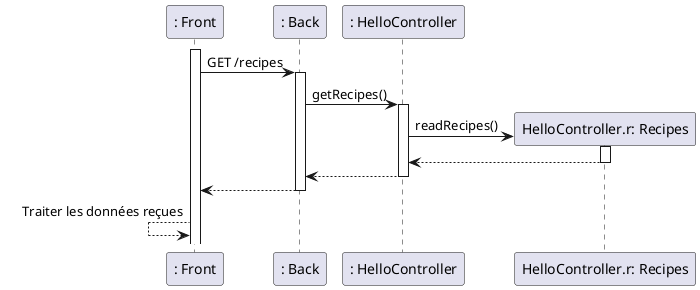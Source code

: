 @startuml recipes

participant ": Front" as ft
participant ": Back" as bk
participant ": HelloController" as hc

activate ft
ft -> bk : GET /recipes
activate bk
bk -> hc : getRecipes()
activate hc
create "HelloController.r: Recipes" as r
hc -> r : readRecipes()
activate r
r --> hc
deactivate r
hc --> bk
deactivate hc
bk --> ft
deactivate bk
ft <-- ft: Traiter les données reçues

@enduml